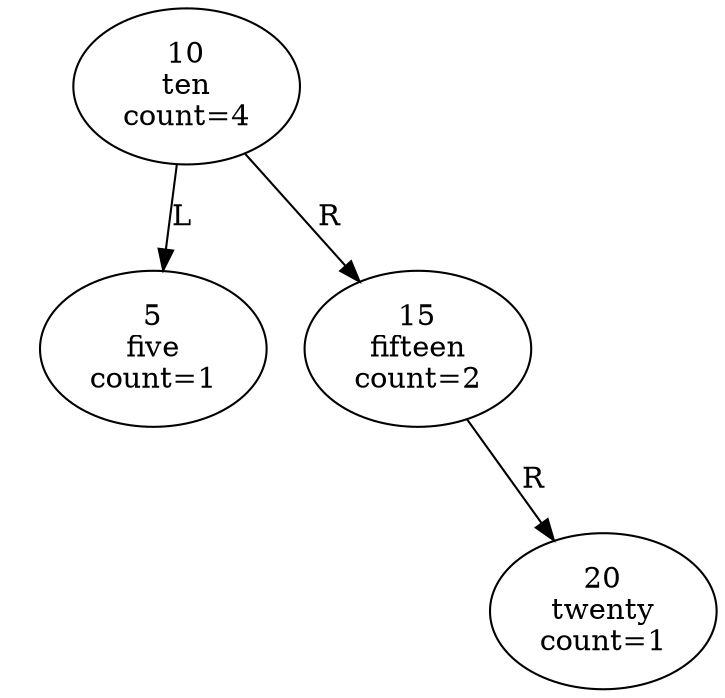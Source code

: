 digraph {
  node_1442407170 [label="10
ten
count=4"];
  node_1442407170 -> node_1118140819 [label=L taildir=sw];
  node_1442407170 -> node_1028566121 [label=R taildir=se];
  node_1118140819 [label="5
five
count=1"];
  node_1028566121 [label="15
fifteen
count=2"];
  node_1028566121 -> node_1028566121_L [style=invis];
node_1028566121_L [style=invis];
  node_1028566121 -> node_1975012498 [label=R taildir=se];
  node_1975012498 [label="20
twenty
count=1"];
}
